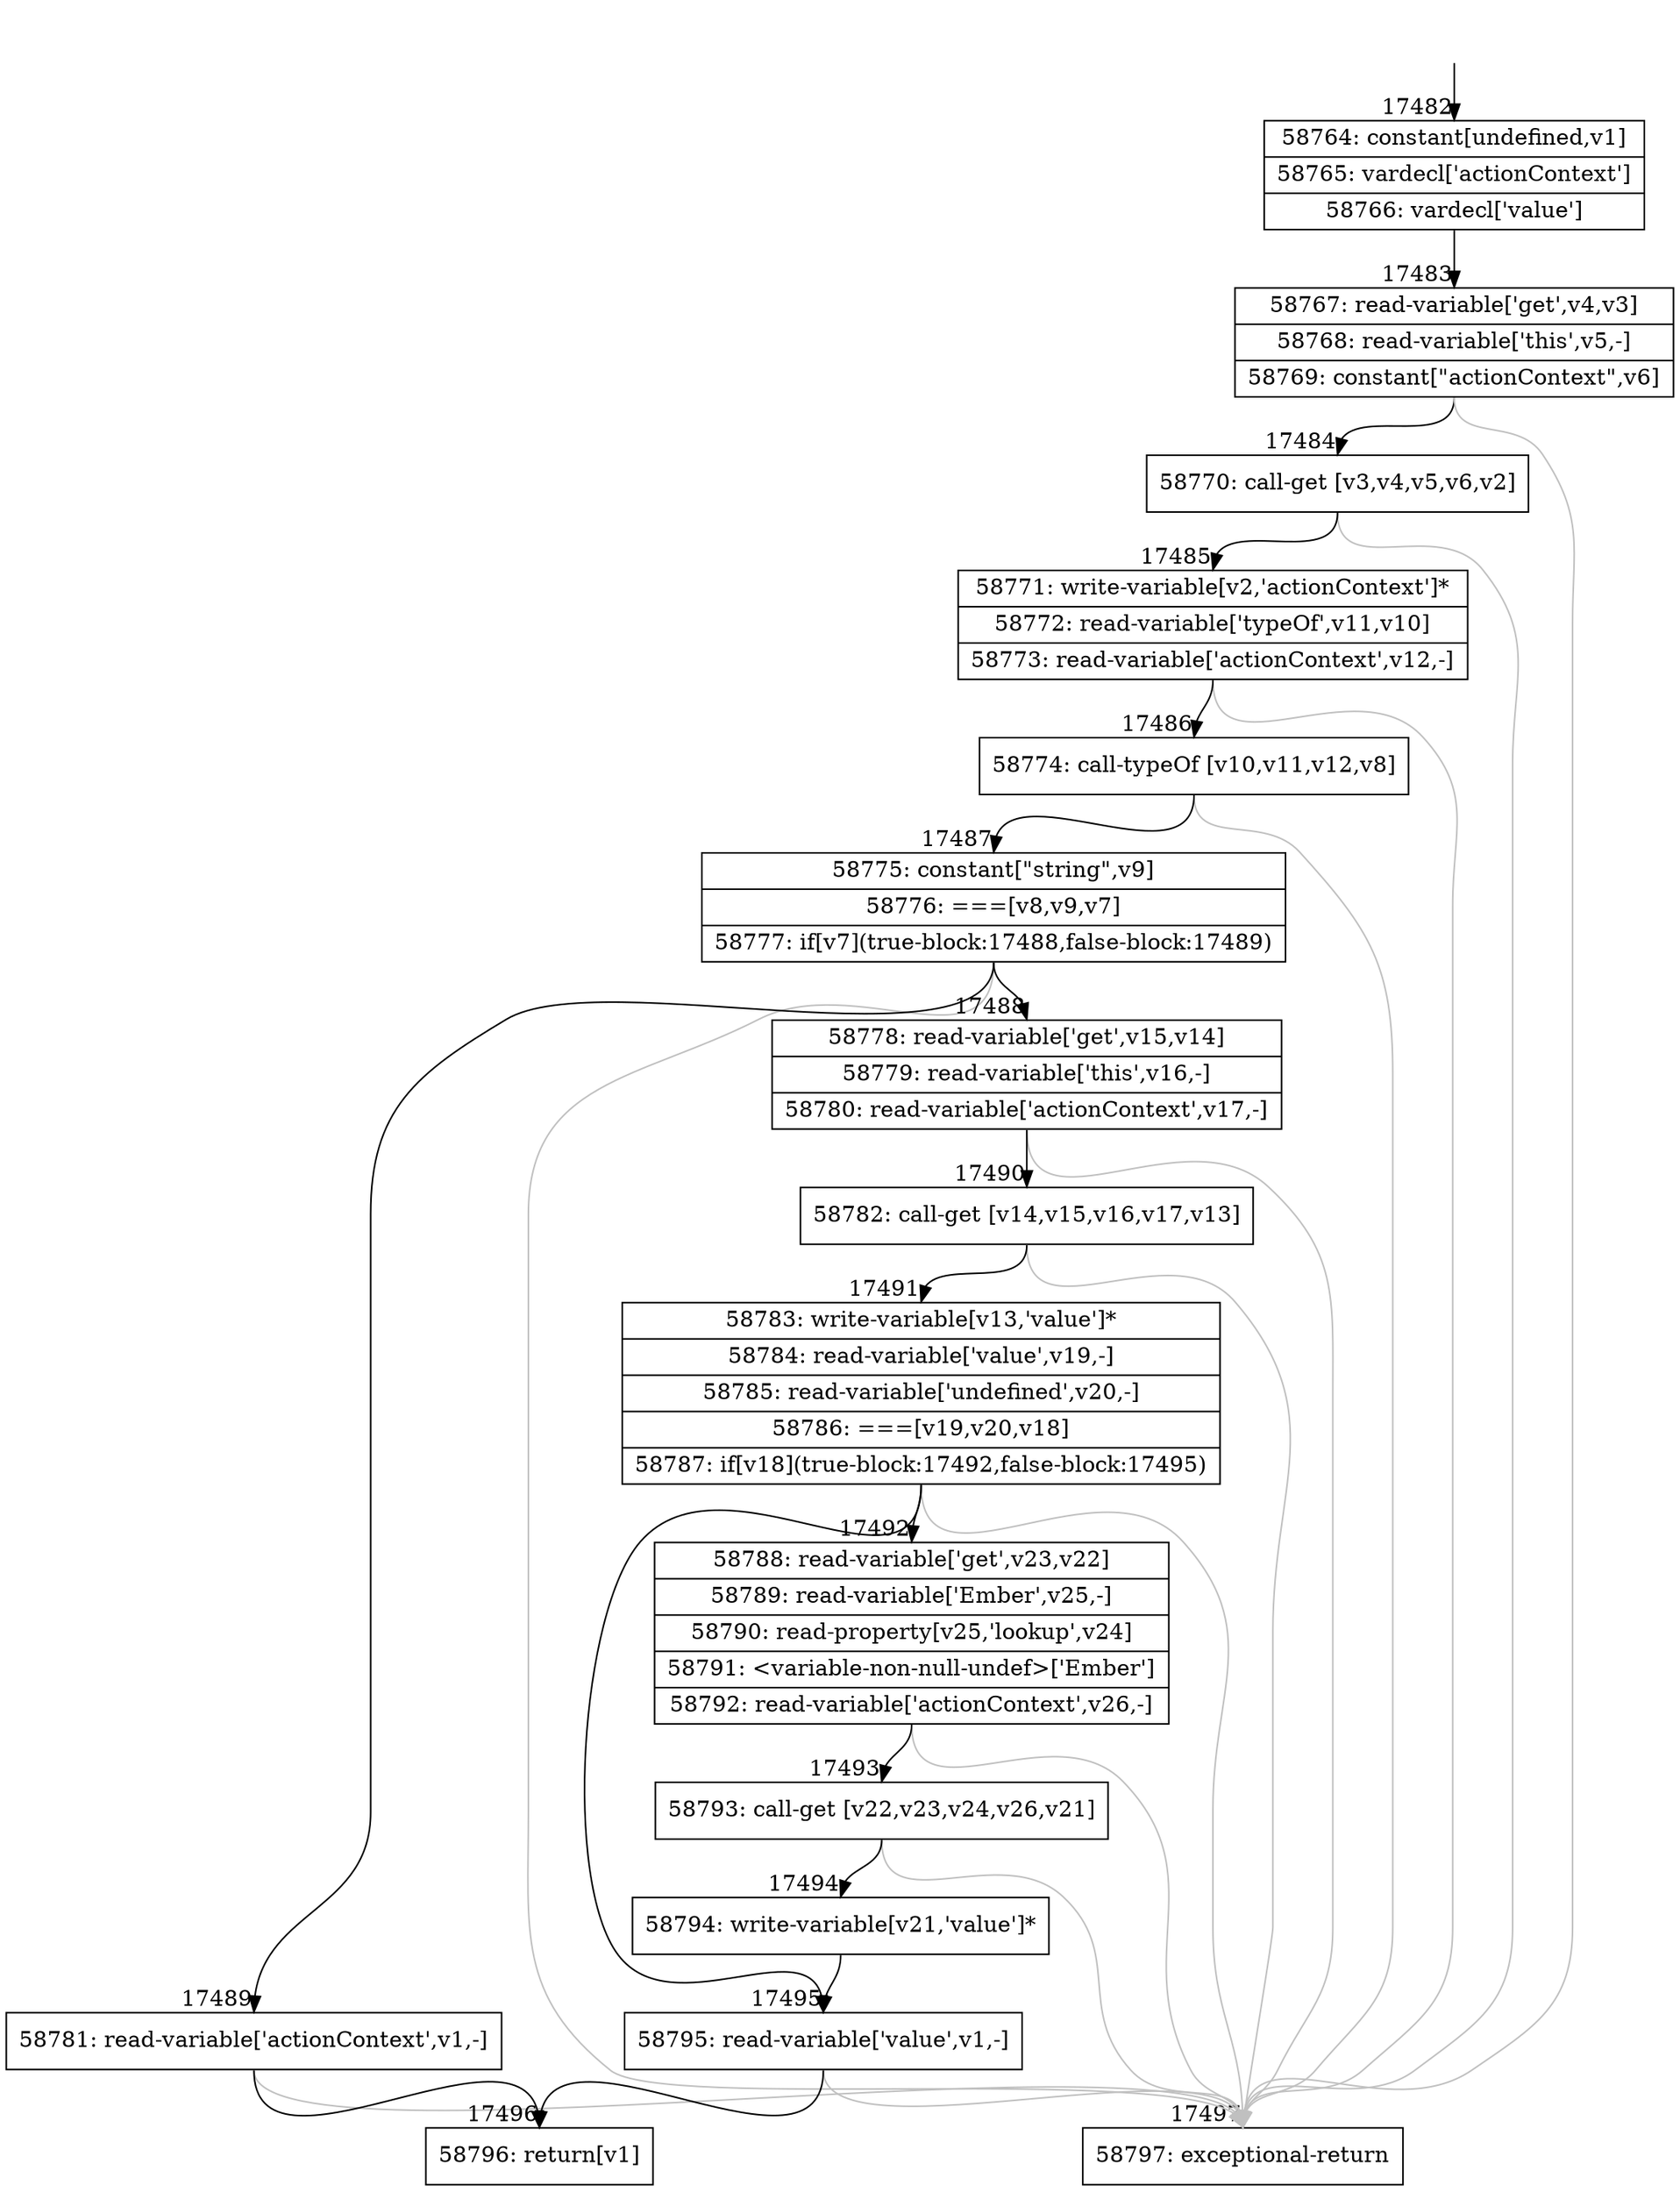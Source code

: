 digraph {
rankdir="TD"
BB_entry1508[shape=none,label=""];
BB_entry1508 -> BB17482 [tailport=s, headport=n, headlabel="    17482"]
BB17482 [shape=record label="{58764: constant[undefined,v1]|58765: vardecl['actionContext']|58766: vardecl['value']}" ] 
BB17482 -> BB17483 [tailport=s, headport=n, headlabel="      17483"]
BB17483 [shape=record label="{58767: read-variable['get',v4,v3]|58768: read-variable['this',v5,-]|58769: constant[\"actionContext\",v6]}" ] 
BB17483 -> BB17484 [tailport=s, headport=n, headlabel="      17484"]
BB17483 -> BB17497 [tailport=s, headport=n, color=gray, headlabel="      17497"]
BB17484 [shape=record label="{58770: call-get [v3,v4,v5,v6,v2]}" ] 
BB17484 -> BB17485 [tailport=s, headport=n, headlabel="      17485"]
BB17484 -> BB17497 [tailport=s, headport=n, color=gray]
BB17485 [shape=record label="{58771: write-variable[v2,'actionContext']*|58772: read-variable['typeOf',v11,v10]|58773: read-variable['actionContext',v12,-]}" ] 
BB17485 -> BB17486 [tailport=s, headport=n, headlabel="      17486"]
BB17485 -> BB17497 [tailport=s, headport=n, color=gray]
BB17486 [shape=record label="{58774: call-typeOf [v10,v11,v12,v8]}" ] 
BB17486 -> BB17487 [tailport=s, headport=n, headlabel="      17487"]
BB17486 -> BB17497 [tailport=s, headport=n, color=gray]
BB17487 [shape=record label="{58775: constant[\"string\",v9]|58776: ===[v8,v9,v7]|58777: if[v7](true-block:17488,false-block:17489)}" ] 
BB17487 -> BB17488 [tailport=s, headport=n, headlabel="      17488"]
BB17487 -> BB17489 [tailport=s, headport=n, headlabel="      17489"]
BB17487 -> BB17497 [tailport=s, headport=n, color=gray]
BB17488 [shape=record label="{58778: read-variable['get',v15,v14]|58779: read-variable['this',v16,-]|58780: read-variable['actionContext',v17,-]}" ] 
BB17488 -> BB17490 [tailport=s, headport=n, headlabel="      17490"]
BB17488 -> BB17497 [tailport=s, headport=n, color=gray]
BB17489 [shape=record label="{58781: read-variable['actionContext',v1,-]}" ] 
BB17489 -> BB17496 [tailport=s, headport=n, headlabel="      17496"]
BB17489 -> BB17497 [tailport=s, headport=n, color=gray]
BB17490 [shape=record label="{58782: call-get [v14,v15,v16,v17,v13]}" ] 
BB17490 -> BB17491 [tailport=s, headport=n, headlabel="      17491"]
BB17490 -> BB17497 [tailport=s, headport=n, color=gray]
BB17491 [shape=record label="{58783: write-variable[v13,'value']*|58784: read-variable['value',v19,-]|58785: read-variable['undefined',v20,-]|58786: ===[v19,v20,v18]|58787: if[v18](true-block:17492,false-block:17495)}" ] 
BB17491 -> BB17492 [tailport=s, headport=n, headlabel="      17492"]
BB17491 -> BB17495 [tailport=s, headport=n, headlabel="      17495"]
BB17491 -> BB17497 [tailport=s, headport=n, color=gray]
BB17492 [shape=record label="{58788: read-variable['get',v23,v22]|58789: read-variable['Ember',v25,-]|58790: read-property[v25,'lookup',v24]|58791: \<variable-non-null-undef\>['Ember']|58792: read-variable['actionContext',v26,-]}" ] 
BB17492 -> BB17493 [tailport=s, headport=n, headlabel="      17493"]
BB17492 -> BB17497 [tailport=s, headport=n, color=gray]
BB17493 [shape=record label="{58793: call-get [v22,v23,v24,v26,v21]}" ] 
BB17493 -> BB17494 [tailport=s, headport=n, headlabel="      17494"]
BB17493 -> BB17497 [tailport=s, headport=n, color=gray]
BB17494 [shape=record label="{58794: write-variable[v21,'value']*}" ] 
BB17494 -> BB17495 [tailport=s, headport=n]
BB17495 [shape=record label="{58795: read-variable['value',v1,-]}" ] 
BB17495 -> BB17496 [tailport=s, headport=n]
BB17495 -> BB17497 [tailport=s, headport=n, color=gray]
BB17496 [shape=record label="{58796: return[v1]}" ] 
BB17497 [shape=record label="{58797: exceptional-return}" ] 
//#$~ 33046
}
